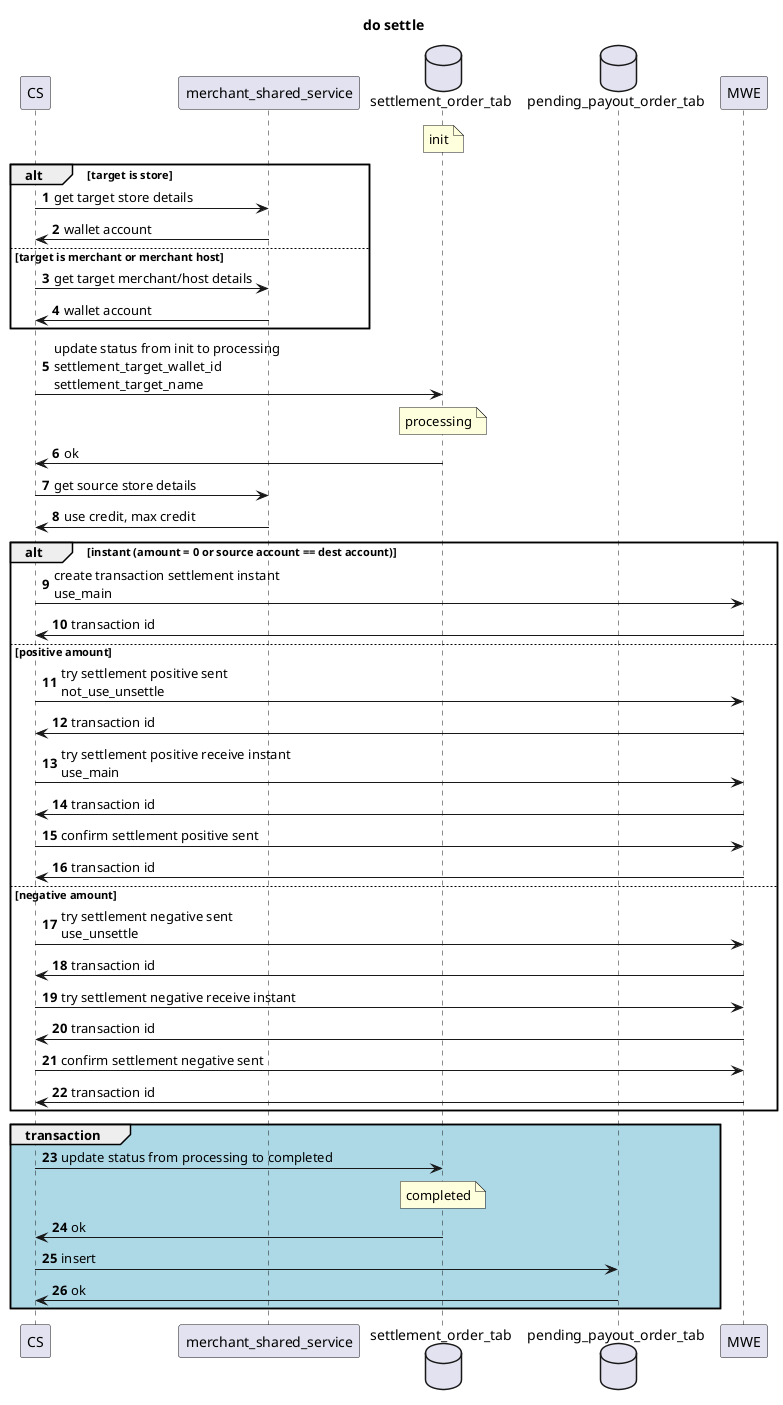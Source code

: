 @startuml
autonumber

title do settle

participant CS as CS
participant merchant_shared_service as MSS
database settlement_order_tab
database pending_payout_order_tab

note over settlement_order_tab: init
alt target is store
CS -> MSS: get target store details
CS <- MSS: wallet account
else target is merchant or merchant host
CS -> MSS: get target merchant/host details
CS <- MSS: wallet account
end

CS -> settlement_order_tab: update status from init to processing\nsettlement_target_wallet_id\nsettlement_target_name
note over settlement_order_tab: processing
CS <- settlement_order_tab: ok

CS -> MSS: get source store details
CS <- MSS: use credit, max credit

alt instant (amount = 0 or source account == dest account)
CS -> MWE: create transaction settlement instant\nuse_main
CS <- MWE: transaction id
else positive amount
CS -> MWE: try settlement positive sent\nnot_use_unsettle
CS <- MWE: transaction id
CS -> MWE: try settlement positive receive instant\nuse_main
CS <- MWE: transaction id
CS -> MWE: confirm settlement positive sent
CS <- MWE: transaction id
else negative amount
CS -> MWE: try settlement negative sent\nuse_unsettle
CS <- MWE: transaction id
CS -> MWE: try settlement negative receive instant
CS <- MWE: transaction id
CS -> MWE: confirm settlement negative sent
CS <- MWE: transaction id
end

group #LightBlue transaction
CS -> settlement_order_tab: update status from processing to completed
note over settlement_order_tab: completed
CS <- settlement_order_tab: ok
CS -> pending_payout_order_tab: insert
CS <- pending_payout_order_tab: ok
end group

@enduml
